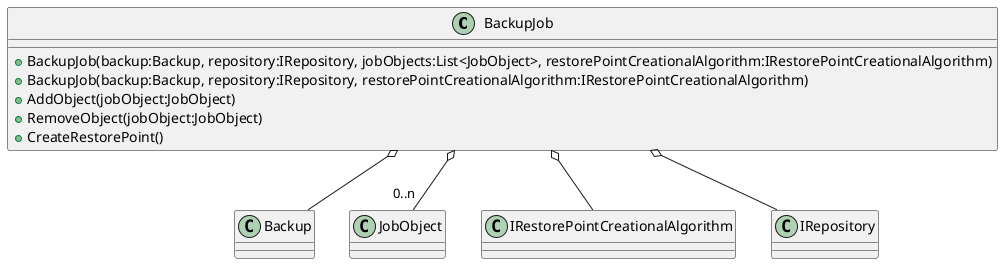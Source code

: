@startuml
class BackupJob {
    + BackupJob(backup:Backup, repository:IRepository, jobObjects:List<JobObject>, restorePointCreationalAlgorithm:IRestorePointCreationalAlgorithm)
    + BackupJob(backup:Backup, repository:IRepository, restorePointCreationalAlgorithm:IRestorePointCreationalAlgorithm)
    + AddObject(jobObject:JobObject)
    + RemoveObject(jobObject:JobObject)
    + CreateRestorePoint()
}
BackupJob o-- Backup
BackupJob o-- "0..n" JobObject
BackupJob o-- IRestorePointCreationalAlgorithm
BackupJob o-- IRepository

@enduml
